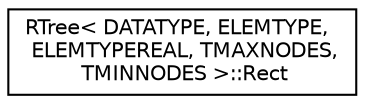 digraph "Graphical Class Hierarchy"
{
  edge [fontname="Helvetica",fontsize="10",labelfontname="Helvetica",labelfontsize="10"];
  node [fontname="Helvetica",fontsize="10",shape=record];
  rankdir="LR";
  Node0 [label="RTree\< DATATYPE, ELEMTYPE,\l ELEMTYPEREAL, TMAXNODES,\l TMINNODES \>::Rect",height=0.2,width=0.4,color="black", fillcolor="white", style="filled",URL="$structRTree_1_1Rect.html",tooltip="Minimal bounding rectangle (n-dimensional) "];
}
